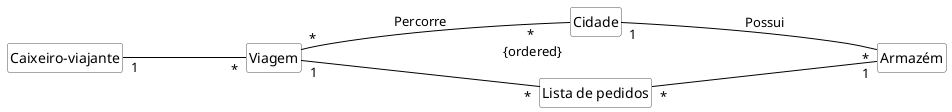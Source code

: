 @startuml mod02ima09
hide circle
hide methods
hide empty members

skinparam class {
    BackgroundColor White
    ArrowColor Black
    BorderColor #505050
}
class "Caixeiro-viajante" as ca
class "Viagem" as vi
class "Cidade" as ci
class "Armazém" as ar
class "Lista de pedidos" as li

left to right direction
ca"1" --- "*"vi
vi"*" ---- " * \n {ordered}"ci : Percorre
ci"1" ---- "*"ar : Possui
vi"1" ----"*" li
li"*" ---- "1"ar
@enduml